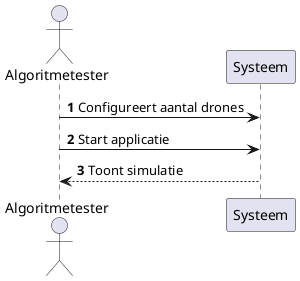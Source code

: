 @startuml

autonumber
actor "Algoritmetester" as AT
participant "Systeem" as sys

AT -> sys : Configureert aantal drones
AT -> sys : Start applicatie
AT <-- sys : Toont simulatie

@enduml